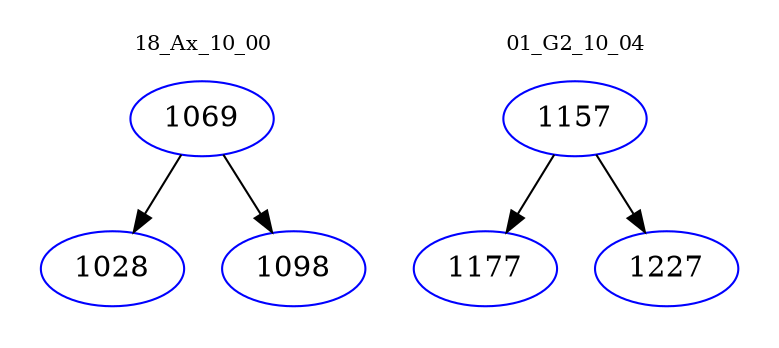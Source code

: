 digraph{
subgraph cluster_0 {
color = white
label = "18_Ax_10_00";
fontsize=10;
T0_1069 [label="1069", color="blue"]
T0_1069 -> T0_1028 [color="black"]
T0_1028 [label="1028", color="blue"]
T0_1069 -> T0_1098 [color="black"]
T0_1098 [label="1098", color="blue"]
}
subgraph cluster_1 {
color = white
label = "01_G2_10_04";
fontsize=10;
T1_1157 [label="1157", color="blue"]
T1_1157 -> T1_1177 [color="black"]
T1_1177 [label="1177", color="blue"]
T1_1157 -> T1_1227 [color="black"]
T1_1227 [label="1227", color="blue"]
}
}
